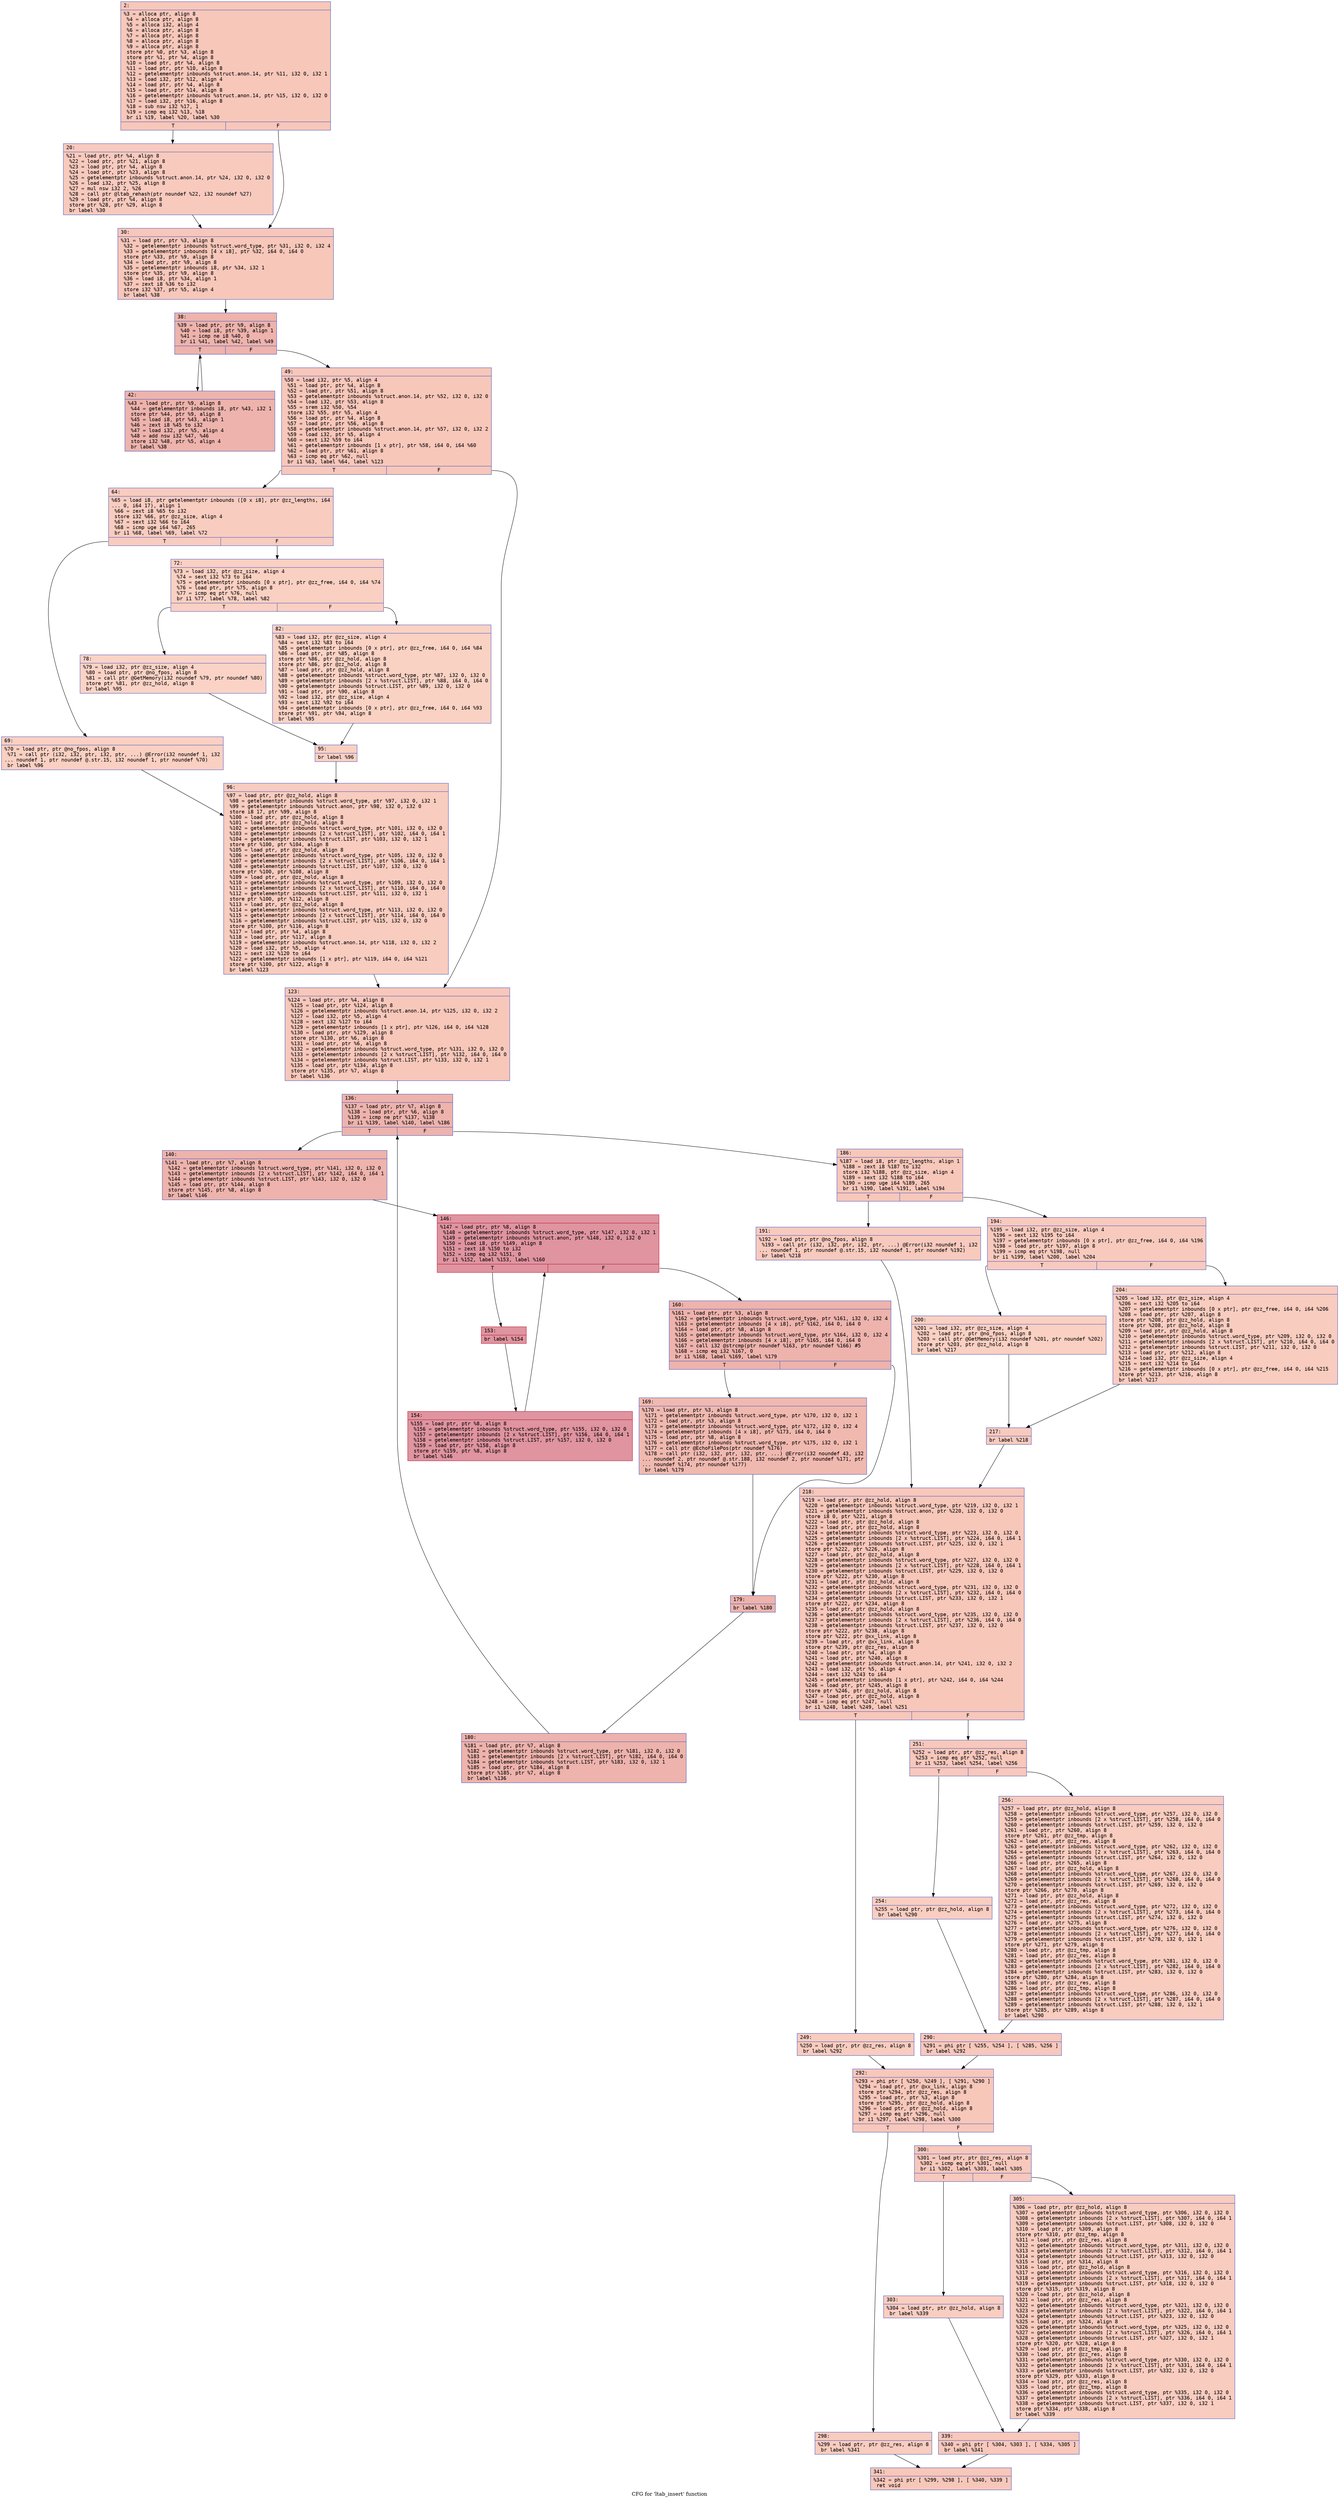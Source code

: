 digraph "CFG for 'ltab_insert' function" {
	label="CFG for 'ltab_insert' function";

	Node0x60000218bbb0 [shape=record,color="#3d50c3ff", style=filled, fillcolor="#ec7f6370" fontname="Courier",label="{2:\l|  %3 = alloca ptr, align 8\l  %4 = alloca ptr, align 8\l  %5 = alloca i32, align 4\l  %6 = alloca ptr, align 8\l  %7 = alloca ptr, align 8\l  %8 = alloca ptr, align 8\l  %9 = alloca ptr, align 8\l  store ptr %0, ptr %3, align 8\l  store ptr %1, ptr %4, align 8\l  %10 = load ptr, ptr %4, align 8\l  %11 = load ptr, ptr %10, align 8\l  %12 = getelementptr inbounds %struct.anon.14, ptr %11, i32 0, i32 1\l  %13 = load i32, ptr %12, align 4\l  %14 = load ptr, ptr %4, align 8\l  %15 = load ptr, ptr %14, align 8\l  %16 = getelementptr inbounds %struct.anon.14, ptr %15, i32 0, i32 0\l  %17 = load i32, ptr %16, align 8\l  %18 = sub nsw i32 %17, 1\l  %19 = icmp eq i32 %13, %18\l  br i1 %19, label %20, label %30\l|{<s0>T|<s1>F}}"];
	Node0x60000218bbb0:s0 -> Node0x60000218bc00[tooltip="2 -> 20\nProbability 50.00%" ];
	Node0x60000218bbb0:s1 -> Node0x60000218bc50[tooltip="2 -> 30\nProbability 50.00%" ];
	Node0x60000218bc00 [shape=record,color="#3d50c3ff", style=filled, fillcolor="#ef886b70" fontname="Courier",label="{20:\l|  %21 = load ptr, ptr %4, align 8\l  %22 = load ptr, ptr %21, align 8\l  %23 = load ptr, ptr %4, align 8\l  %24 = load ptr, ptr %23, align 8\l  %25 = getelementptr inbounds %struct.anon.14, ptr %24, i32 0, i32 0\l  %26 = load i32, ptr %25, align 8\l  %27 = mul nsw i32 2, %26\l  %28 = call ptr @ltab_rehash(ptr noundef %22, i32 noundef %27)\l  %29 = load ptr, ptr %4, align 8\l  store ptr %28, ptr %29, align 8\l  br label %30\l}"];
	Node0x60000218bc00 -> Node0x60000218bc50[tooltip="20 -> 30\nProbability 100.00%" ];
	Node0x60000218bc50 [shape=record,color="#3d50c3ff", style=filled, fillcolor="#ec7f6370" fontname="Courier",label="{30:\l|  %31 = load ptr, ptr %3, align 8\l  %32 = getelementptr inbounds %struct.word_type, ptr %31, i32 0, i32 4\l  %33 = getelementptr inbounds [4 x i8], ptr %32, i64 0, i64 0\l  store ptr %33, ptr %9, align 8\l  %34 = load ptr, ptr %9, align 8\l  %35 = getelementptr inbounds i8, ptr %34, i32 1\l  store ptr %35, ptr %9, align 8\l  %36 = load i8, ptr %34, align 1\l  %37 = zext i8 %36 to i32\l  store i32 %37, ptr %5, align 4\l  br label %38\l}"];
	Node0x60000218bc50 -> Node0x60000218bca0[tooltip="30 -> 38\nProbability 100.00%" ];
	Node0x60000218bca0 [shape=record,color="#3d50c3ff", style=filled, fillcolor="#d6524470" fontname="Courier",label="{38:\l|  %39 = load ptr, ptr %9, align 8\l  %40 = load i8, ptr %39, align 1\l  %41 = icmp ne i8 %40, 0\l  br i1 %41, label %42, label %49\l|{<s0>T|<s1>F}}"];
	Node0x60000218bca0:s0 -> Node0x60000218bcf0[tooltip="38 -> 42\nProbability 96.88%" ];
	Node0x60000218bca0:s1 -> Node0x60000218bd40[tooltip="38 -> 49\nProbability 3.12%" ];
	Node0x60000218bcf0 [shape=record,color="#3d50c3ff", style=filled, fillcolor="#d6524470" fontname="Courier",label="{42:\l|  %43 = load ptr, ptr %9, align 8\l  %44 = getelementptr inbounds i8, ptr %43, i32 1\l  store ptr %44, ptr %9, align 8\l  %45 = load i8, ptr %43, align 1\l  %46 = zext i8 %45 to i32\l  %47 = load i32, ptr %5, align 4\l  %48 = add nsw i32 %47, %46\l  store i32 %48, ptr %5, align 4\l  br label %38\l}"];
	Node0x60000218bcf0 -> Node0x60000218bca0[tooltip="42 -> 38\nProbability 100.00%" ];
	Node0x60000218bd40 [shape=record,color="#3d50c3ff", style=filled, fillcolor="#ec7f6370" fontname="Courier",label="{49:\l|  %50 = load i32, ptr %5, align 4\l  %51 = load ptr, ptr %4, align 8\l  %52 = load ptr, ptr %51, align 8\l  %53 = getelementptr inbounds %struct.anon.14, ptr %52, i32 0, i32 0\l  %54 = load i32, ptr %53, align 8\l  %55 = srem i32 %50, %54\l  store i32 %55, ptr %5, align 4\l  %56 = load ptr, ptr %4, align 8\l  %57 = load ptr, ptr %56, align 8\l  %58 = getelementptr inbounds %struct.anon.14, ptr %57, i32 0, i32 2\l  %59 = load i32, ptr %5, align 4\l  %60 = sext i32 %59 to i64\l  %61 = getelementptr inbounds [1 x ptr], ptr %58, i64 0, i64 %60\l  %62 = load ptr, ptr %61, align 8\l  %63 = icmp eq ptr %62, null\l  br i1 %63, label %64, label %123\l|{<s0>T|<s1>F}}"];
	Node0x60000218bd40:s0 -> Node0x60000218bd90[tooltip="49 -> 64\nProbability 37.50%" ];
	Node0x60000218bd40:s1 -> Node0x60000218c000[tooltip="49 -> 123\nProbability 62.50%" ];
	Node0x60000218bd90 [shape=record,color="#3d50c3ff", style=filled, fillcolor="#f08b6e70" fontname="Courier",label="{64:\l|  %65 = load i8, ptr getelementptr inbounds ([0 x i8], ptr @zz_lengths, i64\l... 0, i64 17), align 1\l  %66 = zext i8 %65 to i32\l  store i32 %66, ptr @zz_size, align 4\l  %67 = sext i32 %66 to i64\l  %68 = icmp uge i64 %67, 265\l  br i1 %68, label %69, label %72\l|{<s0>T|<s1>F}}"];
	Node0x60000218bd90:s0 -> Node0x60000218bde0[tooltip="64 -> 69\nProbability 50.00%" ];
	Node0x60000218bd90:s1 -> Node0x60000218be30[tooltip="64 -> 72\nProbability 50.00%" ];
	Node0x60000218bde0 [shape=record,color="#3d50c3ff", style=filled, fillcolor="#f3947570" fontname="Courier",label="{69:\l|  %70 = load ptr, ptr @no_fpos, align 8\l  %71 = call ptr (i32, i32, ptr, i32, ptr, ...) @Error(i32 noundef 1, i32\l... noundef 1, ptr noundef @.str.15, i32 noundef 1, ptr noundef %70)\l  br label %96\l}"];
	Node0x60000218bde0 -> Node0x60000218bf70[tooltip="69 -> 96\nProbability 100.00%" ];
	Node0x60000218be30 [shape=record,color="#3d50c3ff", style=filled, fillcolor="#f3947570" fontname="Courier",label="{72:\l|  %73 = load i32, ptr @zz_size, align 4\l  %74 = sext i32 %73 to i64\l  %75 = getelementptr inbounds [0 x ptr], ptr @zz_free, i64 0, i64 %74\l  %76 = load ptr, ptr %75, align 8\l  %77 = icmp eq ptr %76, null\l  br i1 %77, label %78, label %82\l|{<s0>T|<s1>F}}"];
	Node0x60000218be30:s0 -> Node0x60000218be80[tooltip="72 -> 78\nProbability 37.50%" ];
	Node0x60000218be30:s1 -> Node0x60000218bed0[tooltip="72 -> 82\nProbability 62.50%" ];
	Node0x60000218be80 [shape=record,color="#3d50c3ff", style=filled, fillcolor="#f59c7d70" fontname="Courier",label="{78:\l|  %79 = load i32, ptr @zz_size, align 4\l  %80 = load ptr, ptr @no_fpos, align 8\l  %81 = call ptr @GetMemory(i32 noundef %79, ptr noundef %80)\l  store ptr %81, ptr @zz_hold, align 8\l  br label %95\l}"];
	Node0x60000218be80 -> Node0x60000218bf20[tooltip="78 -> 95\nProbability 100.00%" ];
	Node0x60000218bed0 [shape=record,color="#3d50c3ff", style=filled, fillcolor="#f4987a70" fontname="Courier",label="{82:\l|  %83 = load i32, ptr @zz_size, align 4\l  %84 = sext i32 %83 to i64\l  %85 = getelementptr inbounds [0 x ptr], ptr @zz_free, i64 0, i64 %84\l  %86 = load ptr, ptr %85, align 8\l  store ptr %86, ptr @zz_hold, align 8\l  store ptr %86, ptr @zz_hold, align 8\l  %87 = load ptr, ptr @zz_hold, align 8\l  %88 = getelementptr inbounds %struct.word_type, ptr %87, i32 0, i32 0\l  %89 = getelementptr inbounds [2 x %struct.LIST], ptr %88, i64 0, i64 0\l  %90 = getelementptr inbounds %struct.LIST, ptr %89, i32 0, i32 0\l  %91 = load ptr, ptr %90, align 8\l  %92 = load i32, ptr @zz_size, align 4\l  %93 = sext i32 %92 to i64\l  %94 = getelementptr inbounds [0 x ptr], ptr @zz_free, i64 0, i64 %93\l  store ptr %91, ptr %94, align 8\l  br label %95\l}"];
	Node0x60000218bed0 -> Node0x60000218bf20[tooltip="82 -> 95\nProbability 100.00%" ];
	Node0x60000218bf20 [shape=record,color="#3d50c3ff", style=filled, fillcolor="#f3947570" fontname="Courier",label="{95:\l|  br label %96\l}"];
	Node0x60000218bf20 -> Node0x60000218bf70[tooltip="95 -> 96\nProbability 100.00%" ];
	Node0x60000218bf70 [shape=record,color="#3d50c3ff", style=filled, fillcolor="#f08b6e70" fontname="Courier",label="{96:\l|  %97 = load ptr, ptr @zz_hold, align 8\l  %98 = getelementptr inbounds %struct.word_type, ptr %97, i32 0, i32 1\l  %99 = getelementptr inbounds %struct.anon, ptr %98, i32 0, i32 0\l  store i8 17, ptr %99, align 8\l  %100 = load ptr, ptr @zz_hold, align 8\l  %101 = load ptr, ptr @zz_hold, align 8\l  %102 = getelementptr inbounds %struct.word_type, ptr %101, i32 0, i32 0\l  %103 = getelementptr inbounds [2 x %struct.LIST], ptr %102, i64 0, i64 1\l  %104 = getelementptr inbounds %struct.LIST, ptr %103, i32 0, i32 1\l  store ptr %100, ptr %104, align 8\l  %105 = load ptr, ptr @zz_hold, align 8\l  %106 = getelementptr inbounds %struct.word_type, ptr %105, i32 0, i32 0\l  %107 = getelementptr inbounds [2 x %struct.LIST], ptr %106, i64 0, i64 1\l  %108 = getelementptr inbounds %struct.LIST, ptr %107, i32 0, i32 0\l  store ptr %100, ptr %108, align 8\l  %109 = load ptr, ptr @zz_hold, align 8\l  %110 = getelementptr inbounds %struct.word_type, ptr %109, i32 0, i32 0\l  %111 = getelementptr inbounds [2 x %struct.LIST], ptr %110, i64 0, i64 0\l  %112 = getelementptr inbounds %struct.LIST, ptr %111, i32 0, i32 1\l  store ptr %100, ptr %112, align 8\l  %113 = load ptr, ptr @zz_hold, align 8\l  %114 = getelementptr inbounds %struct.word_type, ptr %113, i32 0, i32 0\l  %115 = getelementptr inbounds [2 x %struct.LIST], ptr %114, i64 0, i64 0\l  %116 = getelementptr inbounds %struct.LIST, ptr %115, i32 0, i32 0\l  store ptr %100, ptr %116, align 8\l  %117 = load ptr, ptr %4, align 8\l  %118 = load ptr, ptr %117, align 8\l  %119 = getelementptr inbounds %struct.anon.14, ptr %118, i32 0, i32 2\l  %120 = load i32, ptr %5, align 4\l  %121 = sext i32 %120 to i64\l  %122 = getelementptr inbounds [1 x ptr], ptr %119, i64 0, i64 %121\l  store ptr %100, ptr %122, align 8\l  br label %123\l}"];
	Node0x60000218bf70 -> Node0x60000218c000[tooltip="96 -> 123\nProbability 100.00%" ];
	Node0x60000218c000 [shape=record,color="#3d50c3ff", style=filled, fillcolor="#ec7f6370" fontname="Courier",label="{123:\l|  %124 = load ptr, ptr %4, align 8\l  %125 = load ptr, ptr %124, align 8\l  %126 = getelementptr inbounds %struct.anon.14, ptr %125, i32 0, i32 2\l  %127 = load i32, ptr %5, align 4\l  %128 = sext i32 %127 to i64\l  %129 = getelementptr inbounds [1 x ptr], ptr %126, i64 0, i64 %128\l  %130 = load ptr, ptr %129, align 8\l  store ptr %130, ptr %6, align 8\l  %131 = load ptr, ptr %6, align 8\l  %132 = getelementptr inbounds %struct.word_type, ptr %131, i32 0, i32 0\l  %133 = getelementptr inbounds [2 x %struct.LIST], ptr %132, i64 0, i64 0\l  %134 = getelementptr inbounds %struct.LIST, ptr %133, i32 0, i32 1\l  %135 = load ptr, ptr %134, align 8\l  store ptr %135, ptr %7, align 8\l  br label %136\l}"];
	Node0x60000218c000 -> Node0x60000218c050[tooltip="123 -> 136\nProbability 100.00%" ];
	Node0x60000218c050 [shape=record,color="#3d50c3ff", style=filled, fillcolor="#d6524470" fontname="Courier",label="{136:\l|  %137 = load ptr, ptr %7, align 8\l  %138 = load ptr, ptr %6, align 8\l  %139 = icmp ne ptr %137, %138\l  br i1 %139, label %140, label %186\l|{<s0>T|<s1>F}}"];
	Node0x60000218c050:s0 -> Node0x60000218c0a0[tooltip="136 -> 140\nProbability 96.88%" ];
	Node0x60000218c050:s1 -> Node0x60000218c320[tooltip="136 -> 186\nProbability 3.12%" ];
	Node0x60000218c0a0 [shape=record,color="#3d50c3ff", style=filled, fillcolor="#d6524470" fontname="Courier",label="{140:\l|  %141 = load ptr, ptr %7, align 8\l  %142 = getelementptr inbounds %struct.word_type, ptr %141, i32 0, i32 0\l  %143 = getelementptr inbounds [2 x %struct.LIST], ptr %142, i64 0, i64 1\l  %144 = getelementptr inbounds %struct.LIST, ptr %143, i32 0, i32 0\l  %145 = load ptr, ptr %144, align 8\l  store ptr %145, ptr %8, align 8\l  br label %146\l}"];
	Node0x60000218c0a0 -> Node0x60000218c0f0[tooltip="140 -> 146\nProbability 100.00%" ];
	Node0x60000218c0f0 [shape=record,color="#b70d28ff", style=filled, fillcolor="#b70d2870" fontname="Courier",label="{146:\l|  %147 = load ptr, ptr %8, align 8\l  %148 = getelementptr inbounds %struct.word_type, ptr %147, i32 0, i32 1\l  %149 = getelementptr inbounds %struct.anon, ptr %148, i32 0, i32 0\l  %150 = load i8, ptr %149, align 8\l  %151 = zext i8 %150 to i32\l  %152 = icmp eq i32 %151, 0\l  br i1 %152, label %153, label %160\l|{<s0>T|<s1>F}}"];
	Node0x60000218c0f0:s0 -> Node0x60000218c140[tooltip="146 -> 153\nProbability 96.88%" ];
	Node0x60000218c0f0:s1 -> Node0x60000218c1e0[tooltip="146 -> 160\nProbability 3.12%" ];
	Node0x60000218c140 [shape=record,color="#b70d28ff", style=filled, fillcolor="#b70d2870" fontname="Courier",label="{153:\l|  br label %154\l}"];
	Node0x60000218c140 -> Node0x60000218c190[tooltip="153 -> 154\nProbability 100.00%" ];
	Node0x60000218c190 [shape=record,color="#b70d28ff", style=filled, fillcolor="#b70d2870" fontname="Courier",label="{154:\l|  %155 = load ptr, ptr %8, align 8\l  %156 = getelementptr inbounds %struct.word_type, ptr %155, i32 0, i32 0\l  %157 = getelementptr inbounds [2 x %struct.LIST], ptr %156, i64 0, i64 1\l  %158 = getelementptr inbounds %struct.LIST, ptr %157, i32 0, i32 0\l  %159 = load ptr, ptr %158, align 8\l  store ptr %159, ptr %8, align 8\l  br label %146\l}"];
	Node0x60000218c190 -> Node0x60000218c0f0[tooltip="154 -> 146\nProbability 100.00%" ];
	Node0x60000218c1e0 [shape=record,color="#3d50c3ff", style=filled, fillcolor="#d6524470" fontname="Courier",label="{160:\l|  %161 = load ptr, ptr %3, align 8\l  %162 = getelementptr inbounds %struct.word_type, ptr %161, i32 0, i32 4\l  %163 = getelementptr inbounds [4 x i8], ptr %162, i64 0, i64 0\l  %164 = load ptr, ptr %8, align 8\l  %165 = getelementptr inbounds %struct.word_type, ptr %164, i32 0, i32 4\l  %166 = getelementptr inbounds [4 x i8], ptr %165, i64 0, i64 0\l  %167 = call i32 @strcmp(ptr noundef %163, ptr noundef %166) #5\l  %168 = icmp eq i32 %167, 0\l  br i1 %168, label %169, label %179\l|{<s0>T|<s1>F}}"];
	Node0x60000218c1e0:s0 -> Node0x60000218c230[tooltip="160 -> 169\nProbability 37.50%" ];
	Node0x60000218c1e0:s1 -> Node0x60000218c280[tooltip="160 -> 179\nProbability 62.50%" ];
	Node0x60000218c230 [shape=record,color="#3d50c3ff", style=filled, fillcolor="#de614d70" fontname="Courier",label="{169:\l|  %170 = load ptr, ptr %3, align 8\l  %171 = getelementptr inbounds %struct.word_type, ptr %170, i32 0, i32 1\l  %172 = load ptr, ptr %3, align 8\l  %173 = getelementptr inbounds %struct.word_type, ptr %172, i32 0, i32 4\l  %174 = getelementptr inbounds [4 x i8], ptr %173, i64 0, i64 0\l  %175 = load ptr, ptr %8, align 8\l  %176 = getelementptr inbounds %struct.word_type, ptr %175, i32 0, i32 1\l  %177 = call ptr @EchoFilePos(ptr noundef %176)\l  %178 = call ptr (i32, i32, ptr, i32, ptr, ...) @Error(i32 noundef 43, i32\l... noundef 2, ptr noundef @.str.188, i32 noundef 2, ptr noundef %171, ptr\l... noundef %174, ptr noundef %177)\l  br label %179\l}"];
	Node0x60000218c230 -> Node0x60000218c280[tooltip="169 -> 179\nProbability 100.00%" ];
	Node0x60000218c280 [shape=record,color="#3d50c3ff", style=filled, fillcolor="#d6524470" fontname="Courier",label="{179:\l|  br label %180\l}"];
	Node0x60000218c280 -> Node0x60000218c2d0[tooltip="179 -> 180\nProbability 100.00%" ];
	Node0x60000218c2d0 [shape=record,color="#3d50c3ff", style=filled, fillcolor="#d6524470" fontname="Courier",label="{180:\l|  %181 = load ptr, ptr %7, align 8\l  %182 = getelementptr inbounds %struct.word_type, ptr %181, i32 0, i32 0\l  %183 = getelementptr inbounds [2 x %struct.LIST], ptr %182, i64 0, i64 0\l  %184 = getelementptr inbounds %struct.LIST, ptr %183, i32 0, i32 1\l  %185 = load ptr, ptr %184, align 8\l  store ptr %185, ptr %7, align 8\l  br label %136\l}"];
	Node0x60000218c2d0 -> Node0x60000218c050[tooltip="180 -> 136\nProbability 100.00%" ];
	Node0x60000218c320 [shape=record,color="#3d50c3ff", style=filled, fillcolor="#ec7f6370" fontname="Courier",label="{186:\l|  %187 = load i8, ptr @zz_lengths, align 1\l  %188 = zext i8 %187 to i32\l  store i32 %188, ptr @zz_size, align 4\l  %189 = sext i32 %188 to i64\l  %190 = icmp uge i64 %189, 265\l  br i1 %190, label %191, label %194\l|{<s0>T|<s1>F}}"];
	Node0x60000218c320:s0 -> Node0x60000218c370[tooltip="186 -> 191\nProbability 50.00%" ];
	Node0x60000218c320:s1 -> Node0x60000218c3c0[tooltip="186 -> 194\nProbability 50.00%" ];
	Node0x60000218c370 [shape=record,color="#3d50c3ff", style=filled, fillcolor="#ef886b70" fontname="Courier",label="{191:\l|  %192 = load ptr, ptr @no_fpos, align 8\l  %193 = call ptr (i32, i32, ptr, i32, ptr, ...) @Error(i32 noundef 1, i32\l... noundef 1, ptr noundef @.str.15, i32 noundef 1, ptr noundef %192)\l  br label %218\l}"];
	Node0x60000218c370 -> Node0x60000218c500[tooltip="191 -> 218\nProbability 100.00%" ];
	Node0x60000218c3c0 [shape=record,color="#3d50c3ff", style=filled, fillcolor="#ef886b70" fontname="Courier",label="{194:\l|  %195 = load i32, ptr @zz_size, align 4\l  %196 = sext i32 %195 to i64\l  %197 = getelementptr inbounds [0 x ptr], ptr @zz_free, i64 0, i64 %196\l  %198 = load ptr, ptr %197, align 8\l  %199 = icmp eq ptr %198, null\l  br i1 %199, label %200, label %204\l|{<s0>T|<s1>F}}"];
	Node0x60000218c3c0:s0 -> Node0x60000218c410[tooltip="194 -> 200\nProbability 37.50%" ];
	Node0x60000218c3c0:s1 -> Node0x60000218c460[tooltip="194 -> 204\nProbability 62.50%" ];
	Node0x60000218c410 [shape=record,color="#3d50c3ff", style=filled, fillcolor="#f3947570" fontname="Courier",label="{200:\l|  %201 = load i32, ptr @zz_size, align 4\l  %202 = load ptr, ptr @no_fpos, align 8\l  %203 = call ptr @GetMemory(i32 noundef %201, ptr noundef %202)\l  store ptr %203, ptr @zz_hold, align 8\l  br label %217\l}"];
	Node0x60000218c410 -> Node0x60000218c4b0[tooltip="200 -> 217\nProbability 100.00%" ];
	Node0x60000218c460 [shape=record,color="#3d50c3ff", style=filled, fillcolor="#f08b6e70" fontname="Courier",label="{204:\l|  %205 = load i32, ptr @zz_size, align 4\l  %206 = sext i32 %205 to i64\l  %207 = getelementptr inbounds [0 x ptr], ptr @zz_free, i64 0, i64 %206\l  %208 = load ptr, ptr %207, align 8\l  store ptr %208, ptr @zz_hold, align 8\l  store ptr %208, ptr @zz_hold, align 8\l  %209 = load ptr, ptr @zz_hold, align 8\l  %210 = getelementptr inbounds %struct.word_type, ptr %209, i32 0, i32 0\l  %211 = getelementptr inbounds [2 x %struct.LIST], ptr %210, i64 0, i64 0\l  %212 = getelementptr inbounds %struct.LIST, ptr %211, i32 0, i32 0\l  %213 = load ptr, ptr %212, align 8\l  %214 = load i32, ptr @zz_size, align 4\l  %215 = sext i32 %214 to i64\l  %216 = getelementptr inbounds [0 x ptr], ptr @zz_free, i64 0, i64 %215\l  store ptr %213, ptr %216, align 8\l  br label %217\l}"];
	Node0x60000218c460 -> Node0x60000218c4b0[tooltip="204 -> 217\nProbability 100.00%" ];
	Node0x60000218c4b0 [shape=record,color="#3d50c3ff", style=filled, fillcolor="#ef886b70" fontname="Courier",label="{217:\l|  br label %218\l}"];
	Node0x60000218c4b0 -> Node0x60000218c500[tooltip="217 -> 218\nProbability 100.00%" ];
	Node0x60000218c500 [shape=record,color="#3d50c3ff", style=filled, fillcolor="#ec7f6370" fontname="Courier",label="{218:\l|  %219 = load ptr, ptr @zz_hold, align 8\l  %220 = getelementptr inbounds %struct.word_type, ptr %219, i32 0, i32 1\l  %221 = getelementptr inbounds %struct.anon, ptr %220, i32 0, i32 0\l  store i8 0, ptr %221, align 8\l  %222 = load ptr, ptr @zz_hold, align 8\l  %223 = load ptr, ptr @zz_hold, align 8\l  %224 = getelementptr inbounds %struct.word_type, ptr %223, i32 0, i32 0\l  %225 = getelementptr inbounds [2 x %struct.LIST], ptr %224, i64 0, i64 1\l  %226 = getelementptr inbounds %struct.LIST, ptr %225, i32 0, i32 1\l  store ptr %222, ptr %226, align 8\l  %227 = load ptr, ptr @zz_hold, align 8\l  %228 = getelementptr inbounds %struct.word_type, ptr %227, i32 0, i32 0\l  %229 = getelementptr inbounds [2 x %struct.LIST], ptr %228, i64 0, i64 1\l  %230 = getelementptr inbounds %struct.LIST, ptr %229, i32 0, i32 0\l  store ptr %222, ptr %230, align 8\l  %231 = load ptr, ptr @zz_hold, align 8\l  %232 = getelementptr inbounds %struct.word_type, ptr %231, i32 0, i32 0\l  %233 = getelementptr inbounds [2 x %struct.LIST], ptr %232, i64 0, i64 0\l  %234 = getelementptr inbounds %struct.LIST, ptr %233, i32 0, i32 1\l  store ptr %222, ptr %234, align 8\l  %235 = load ptr, ptr @zz_hold, align 8\l  %236 = getelementptr inbounds %struct.word_type, ptr %235, i32 0, i32 0\l  %237 = getelementptr inbounds [2 x %struct.LIST], ptr %236, i64 0, i64 0\l  %238 = getelementptr inbounds %struct.LIST, ptr %237, i32 0, i32 0\l  store ptr %222, ptr %238, align 8\l  store ptr %222, ptr @xx_link, align 8\l  %239 = load ptr, ptr @xx_link, align 8\l  store ptr %239, ptr @zz_res, align 8\l  %240 = load ptr, ptr %4, align 8\l  %241 = load ptr, ptr %240, align 8\l  %242 = getelementptr inbounds %struct.anon.14, ptr %241, i32 0, i32 2\l  %243 = load i32, ptr %5, align 4\l  %244 = sext i32 %243 to i64\l  %245 = getelementptr inbounds [1 x ptr], ptr %242, i64 0, i64 %244\l  %246 = load ptr, ptr %245, align 8\l  store ptr %246, ptr @zz_hold, align 8\l  %247 = load ptr, ptr @zz_hold, align 8\l  %248 = icmp eq ptr %247, null\l  br i1 %248, label %249, label %251\l|{<s0>T|<s1>F}}"];
	Node0x60000218c500:s0 -> Node0x60000218c550[tooltip="218 -> 249\nProbability 37.50%" ];
	Node0x60000218c500:s1 -> Node0x60000218c5a0[tooltip="218 -> 251\nProbability 62.50%" ];
	Node0x60000218c550 [shape=record,color="#3d50c3ff", style=filled, fillcolor="#f08b6e70" fontname="Courier",label="{249:\l|  %250 = load ptr, ptr @zz_res, align 8\l  br label %292\l}"];
	Node0x60000218c550 -> Node0x60000218c6e0[tooltip="249 -> 292\nProbability 100.00%" ];
	Node0x60000218c5a0 [shape=record,color="#3d50c3ff", style=filled, fillcolor="#ed836670" fontname="Courier",label="{251:\l|  %252 = load ptr, ptr @zz_res, align 8\l  %253 = icmp eq ptr %252, null\l  br i1 %253, label %254, label %256\l|{<s0>T|<s1>F}}"];
	Node0x60000218c5a0:s0 -> Node0x60000218c5f0[tooltip="251 -> 254\nProbability 37.50%" ];
	Node0x60000218c5a0:s1 -> Node0x60000218c640[tooltip="251 -> 256\nProbability 62.50%" ];
	Node0x60000218c5f0 [shape=record,color="#3d50c3ff", style=filled, fillcolor="#f2907270" fontname="Courier",label="{254:\l|  %255 = load ptr, ptr @zz_hold, align 8\l  br label %290\l}"];
	Node0x60000218c5f0 -> Node0x60000218c690[tooltip="254 -> 290\nProbability 100.00%" ];
	Node0x60000218c640 [shape=record,color="#3d50c3ff", style=filled, fillcolor="#f08b6e70" fontname="Courier",label="{256:\l|  %257 = load ptr, ptr @zz_hold, align 8\l  %258 = getelementptr inbounds %struct.word_type, ptr %257, i32 0, i32 0\l  %259 = getelementptr inbounds [2 x %struct.LIST], ptr %258, i64 0, i64 0\l  %260 = getelementptr inbounds %struct.LIST, ptr %259, i32 0, i32 0\l  %261 = load ptr, ptr %260, align 8\l  store ptr %261, ptr @zz_tmp, align 8\l  %262 = load ptr, ptr @zz_res, align 8\l  %263 = getelementptr inbounds %struct.word_type, ptr %262, i32 0, i32 0\l  %264 = getelementptr inbounds [2 x %struct.LIST], ptr %263, i64 0, i64 0\l  %265 = getelementptr inbounds %struct.LIST, ptr %264, i32 0, i32 0\l  %266 = load ptr, ptr %265, align 8\l  %267 = load ptr, ptr @zz_hold, align 8\l  %268 = getelementptr inbounds %struct.word_type, ptr %267, i32 0, i32 0\l  %269 = getelementptr inbounds [2 x %struct.LIST], ptr %268, i64 0, i64 0\l  %270 = getelementptr inbounds %struct.LIST, ptr %269, i32 0, i32 0\l  store ptr %266, ptr %270, align 8\l  %271 = load ptr, ptr @zz_hold, align 8\l  %272 = load ptr, ptr @zz_res, align 8\l  %273 = getelementptr inbounds %struct.word_type, ptr %272, i32 0, i32 0\l  %274 = getelementptr inbounds [2 x %struct.LIST], ptr %273, i64 0, i64 0\l  %275 = getelementptr inbounds %struct.LIST, ptr %274, i32 0, i32 0\l  %276 = load ptr, ptr %275, align 8\l  %277 = getelementptr inbounds %struct.word_type, ptr %276, i32 0, i32 0\l  %278 = getelementptr inbounds [2 x %struct.LIST], ptr %277, i64 0, i64 0\l  %279 = getelementptr inbounds %struct.LIST, ptr %278, i32 0, i32 1\l  store ptr %271, ptr %279, align 8\l  %280 = load ptr, ptr @zz_tmp, align 8\l  %281 = load ptr, ptr @zz_res, align 8\l  %282 = getelementptr inbounds %struct.word_type, ptr %281, i32 0, i32 0\l  %283 = getelementptr inbounds [2 x %struct.LIST], ptr %282, i64 0, i64 0\l  %284 = getelementptr inbounds %struct.LIST, ptr %283, i32 0, i32 0\l  store ptr %280, ptr %284, align 8\l  %285 = load ptr, ptr @zz_res, align 8\l  %286 = load ptr, ptr @zz_tmp, align 8\l  %287 = getelementptr inbounds %struct.word_type, ptr %286, i32 0, i32 0\l  %288 = getelementptr inbounds [2 x %struct.LIST], ptr %287, i64 0, i64 0\l  %289 = getelementptr inbounds %struct.LIST, ptr %288, i32 0, i32 1\l  store ptr %285, ptr %289, align 8\l  br label %290\l}"];
	Node0x60000218c640 -> Node0x60000218c690[tooltip="256 -> 290\nProbability 100.00%" ];
	Node0x60000218c690 [shape=record,color="#3d50c3ff", style=filled, fillcolor="#ed836670" fontname="Courier",label="{290:\l|  %291 = phi ptr [ %255, %254 ], [ %285, %256 ]\l  br label %292\l}"];
	Node0x60000218c690 -> Node0x60000218c6e0[tooltip="290 -> 292\nProbability 100.00%" ];
	Node0x60000218c6e0 [shape=record,color="#3d50c3ff", style=filled, fillcolor="#ec7f6370" fontname="Courier",label="{292:\l|  %293 = phi ptr [ %250, %249 ], [ %291, %290 ]\l  %294 = load ptr, ptr @xx_link, align 8\l  store ptr %294, ptr @zz_res, align 8\l  %295 = load ptr, ptr %3, align 8\l  store ptr %295, ptr @zz_hold, align 8\l  %296 = load ptr, ptr @zz_hold, align 8\l  %297 = icmp eq ptr %296, null\l  br i1 %297, label %298, label %300\l|{<s0>T|<s1>F}}"];
	Node0x60000218c6e0:s0 -> Node0x60000218c730[tooltip="292 -> 298\nProbability 37.50%" ];
	Node0x60000218c6e0:s1 -> Node0x60000218c780[tooltip="292 -> 300\nProbability 62.50%" ];
	Node0x60000218c730 [shape=record,color="#3d50c3ff", style=filled, fillcolor="#f08b6e70" fontname="Courier",label="{298:\l|  %299 = load ptr, ptr @zz_res, align 8\l  br label %341\l}"];
	Node0x60000218c730 -> Node0x60000218c8c0[tooltip="298 -> 341\nProbability 100.00%" ];
	Node0x60000218c780 [shape=record,color="#3d50c3ff", style=filled, fillcolor="#ed836670" fontname="Courier",label="{300:\l|  %301 = load ptr, ptr @zz_res, align 8\l  %302 = icmp eq ptr %301, null\l  br i1 %302, label %303, label %305\l|{<s0>T|<s1>F}}"];
	Node0x60000218c780:s0 -> Node0x60000218c7d0[tooltip="300 -> 303\nProbability 37.50%" ];
	Node0x60000218c780:s1 -> Node0x60000218c820[tooltip="300 -> 305\nProbability 62.50%" ];
	Node0x60000218c7d0 [shape=record,color="#3d50c3ff", style=filled, fillcolor="#f2907270" fontname="Courier",label="{303:\l|  %304 = load ptr, ptr @zz_hold, align 8\l  br label %339\l}"];
	Node0x60000218c7d0 -> Node0x60000218c870[tooltip="303 -> 339\nProbability 100.00%" ];
	Node0x60000218c820 [shape=record,color="#3d50c3ff", style=filled, fillcolor="#f08b6e70" fontname="Courier",label="{305:\l|  %306 = load ptr, ptr @zz_hold, align 8\l  %307 = getelementptr inbounds %struct.word_type, ptr %306, i32 0, i32 0\l  %308 = getelementptr inbounds [2 x %struct.LIST], ptr %307, i64 0, i64 1\l  %309 = getelementptr inbounds %struct.LIST, ptr %308, i32 0, i32 0\l  %310 = load ptr, ptr %309, align 8\l  store ptr %310, ptr @zz_tmp, align 8\l  %311 = load ptr, ptr @zz_res, align 8\l  %312 = getelementptr inbounds %struct.word_type, ptr %311, i32 0, i32 0\l  %313 = getelementptr inbounds [2 x %struct.LIST], ptr %312, i64 0, i64 1\l  %314 = getelementptr inbounds %struct.LIST, ptr %313, i32 0, i32 0\l  %315 = load ptr, ptr %314, align 8\l  %316 = load ptr, ptr @zz_hold, align 8\l  %317 = getelementptr inbounds %struct.word_type, ptr %316, i32 0, i32 0\l  %318 = getelementptr inbounds [2 x %struct.LIST], ptr %317, i64 0, i64 1\l  %319 = getelementptr inbounds %struct.LIST, ptr %318, i32 0, i32 0\l  store ptr %315, ptr %319, align 8\l  %320 = load ptr, ptr @zz_hold, align 8\l  %321 = load ptr, ptr @zz_res, align 8\l  %322 = getelementptr inbounds %struct.word_type, ptr %321, i32 0, i32 0\l  %323 = getelementptr inbounds [2 x %struct.LIST], ptr %322, i64 0, i64 1\l  %324 = getelementptr inbounds %struct.LIST, ptr %323, i32 0, i32 0\l  %325 = load ptr, ptr %324, align 8\l  %326 = getelementptr inbounds %struct.word_type, ptr %325, i32 0, i32 0\l  %327 = getelementptr inbounds [2 x %struct.LIST], ptr %326, i64 0, i64 1\l  %328 = getelementptr inbounds %struct.LIST, ptr %327, i32 0, i32 1\l  store ptr %320, ptr %328, align 8\l  %329 = load ptr, ptr @zz_tmp, align 8\l  %330 = load ptr, ptr @zz_res, align 8\l  %331 = getelementptr inbounds %struct.word_type, ptr %330, i32 0, i32 0\l  %332 = getelementptr inbounds [2 x %struct.LIST], ptr %331, i64 0, i64 1\l  %333 = getelementptr inbounds %struct.LIST, ptr %332, i32 0, i32 0\l  store ptr %329, ptr %333, align 8\l  %334 = load ptr, ptr @zz_res, align 8\l  %335 = load ptr, ptr @zz_tmp, align 8\l  %336 = getelementptr inbounds %struct.word_type, ptr %335, i32 0, i32 0\l  %337 = getelementptr inbounds [2 x %struct.LIST], ptr %336, i64 0, i64 1\l  %338 = getelementptr inbounds %struct.LIST, ptr %337, i32 0, i32 1\l  store ptr %334, ptr %338, align 8\l  br label %339\l}"];
	Node0x60000218c820 -> Node0x60000218c870[tooltip="305 -> 339\nProbability 100.00%" ];
	Node0x60000218c870 [shape=record,color="#3d50c3ff", style=filled, fillcolor="#ed836670" fontname="Courier",label="{339:\l|  %340 = phi ptr [ %304, %303 ], [ %334, %305 ]\l  br label %341\l}"];
	Node0x60000218c870 -> Node0x60000218c8c0[tooltip="339 -> 341\nProbability 100.00%" ];
	Node0x60000218c8c0 [shape=record,color="#3d50c3ff", style=filled, fillcolor="#ec7f6370" fontname="Courier",label="{341:\l|  %342 = phi ptr [ %299, %298 ], [ %340, %339 ]\l  ret void\l}"];
}
